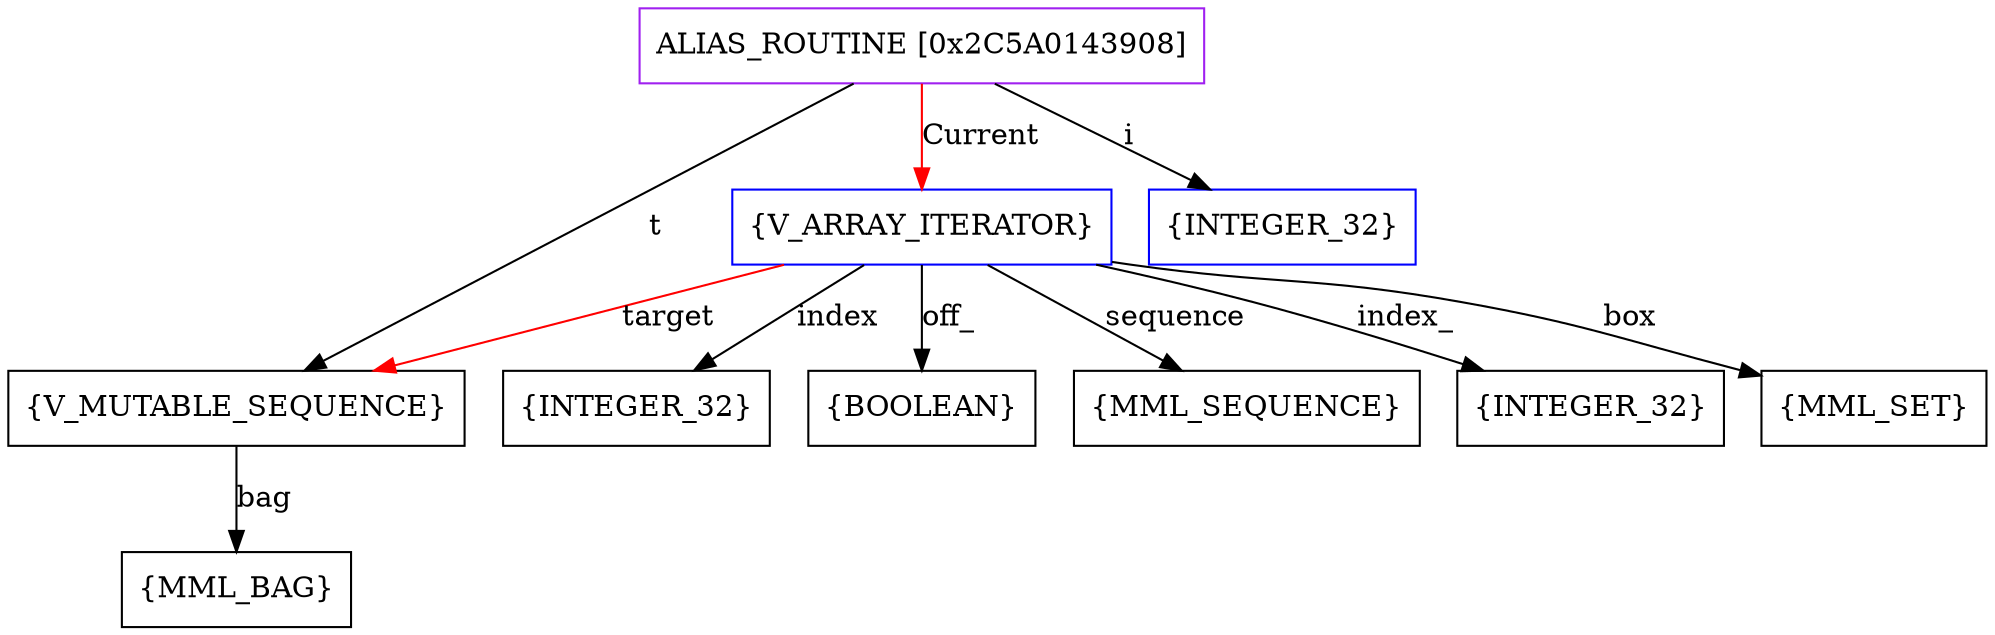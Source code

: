 digraph g {
	node [shape=box]
	b1[color=purple label=<ALIAS_ROUTINE [0x2C5A0143908]>]
	b2[color=blue label=<{V_ARRAY_ITERATOR}>]
	b3[label=<{BOOLEAN}>]
	b4[label=<{MML_SET}>]
	b5[label=<{INTEGER_32}>]
	b6[label=<{V_MUTABLE_SEQUENCE}>]
	b7[label=<{MML_BAG}>]
	b8[label=<{MML_SEQUENCE}>]
	b9[label=<{INTEGER_32}>]
	b10[color=blue label=<{INTEGER_32}>]
	b1->b2[color=red label=<Current>]
	b2->b3[label=<off_>]
	b2->b4[label=<box>]
	b2->b5[label=<index>]
	b2->b6[color=red label=<target>]
	b6->b7[label=<bag>]
	b2->b8[label=<sequence>]
	b2->b9[label=<index_>]
	b1->b6[label=<t>]
	b1->b10[label=<i>]
}

